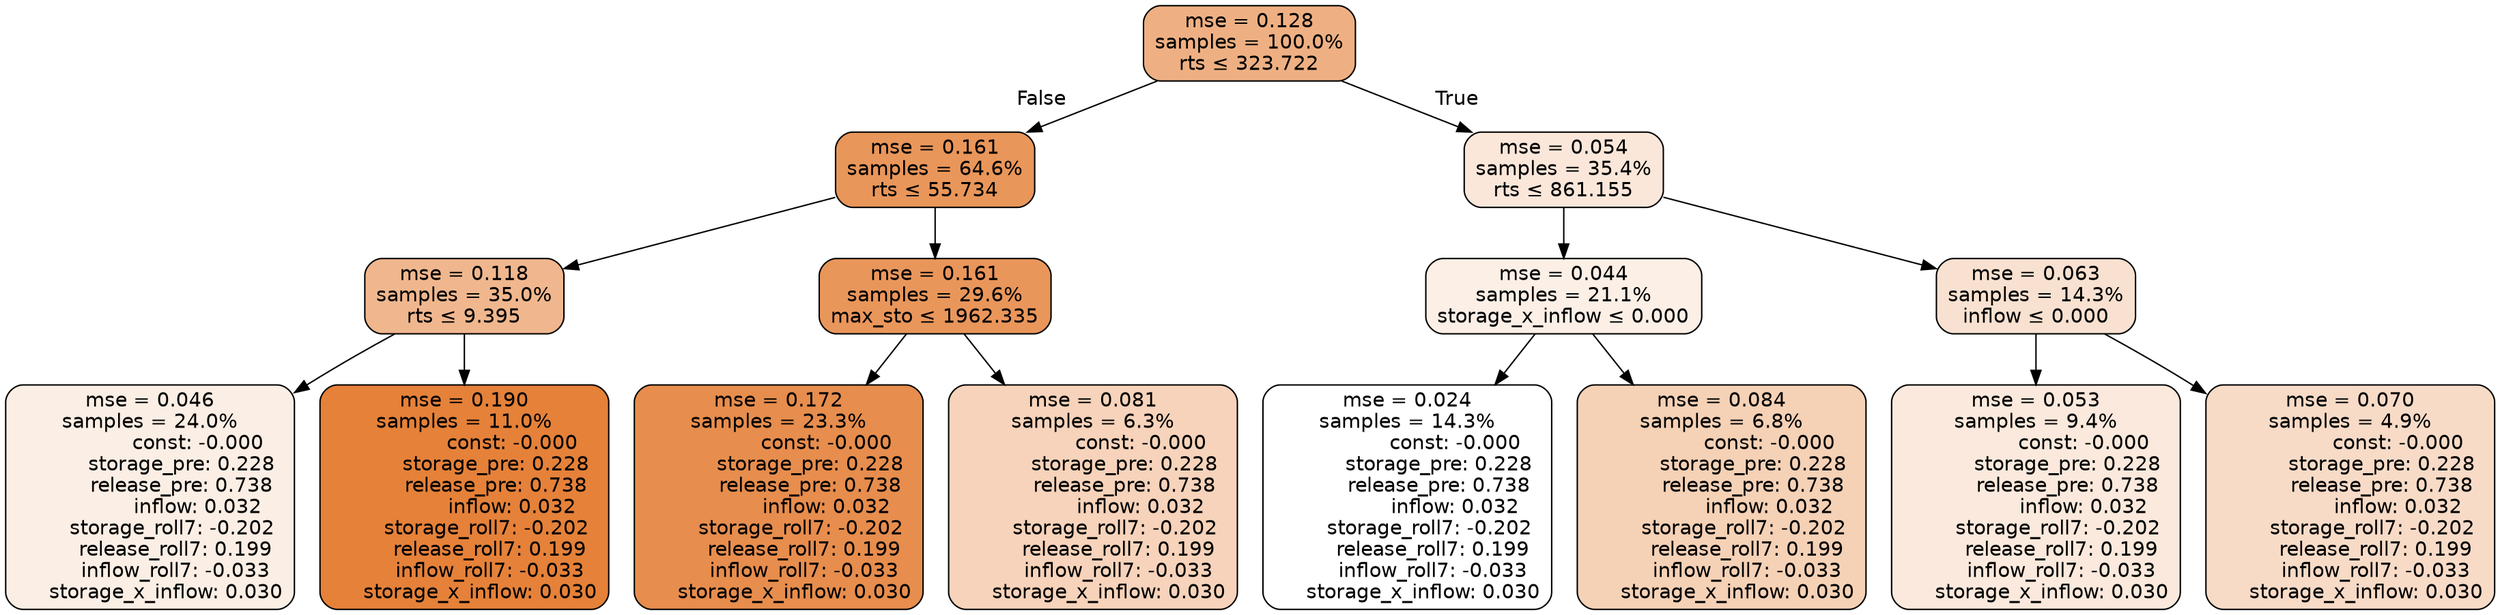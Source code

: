 digraph tree {
node [shape=rectangle, style="filled, rounded", color="black", fontname=helvetica] ;
edge [fontname=helvetica] ;
	"0" [label="mse = 0.128
samples = 100.0%
rts &le; 323.722", fillcolor="#eeb083"]
	"1" [label="mse = 0.161
samples = 64.6%
rts &le; 55.734", fillcolor="#e9965a"]
	"2" [label="mse = 0.118
samples = 35.0%
rts &le; 9.395", fillcolor="#f0b78e"]
	"3" [label="mse = 0.046
samples = 24.0%
               const: -0.000
          storage_pre: 0.228
          release_pre: 0.738
               inflow: 0.032
       storage_roll7: -0.202
        release_roll7: 0.199
        inflow_roll7: -0.033
     storage_x_inflow: 0.030", fillcolor="#fbeee4"]
	"4" [label="mse = 0.190
samples = 11.0%
               const: -0.000
          storage_pre: 0.228
          release_pre: 0.738
               inflow: 0.032
       storage_roll7: -0.202
        release_roll7: 0.199
        inflow_roll7: -0.033
     storage_x_inflow: 0.030", fillcolor="#e58139"]
	"5" [label="mse = 0.161
samples = 29.6%
max_sto &le; 1962.335", fillcolor="#e9965b"]
	"6" [label="mse = 0.172
samples = 23.3%
               const: -0.000
          storage_pre: 0.228
          release_pre: 0.738
               inflow: 0.032
       storage_roll7: -0.202
        release_roll7: 0.199
        inflow_roll7: -0.033
     storage_x_inflow: 0.030", fillcolor="#e78d4d"]
	"7" [label="mse = 0.081
samples = 6.3%
               const: -0.000
          storage_pre: 0.228
          release_pre: 0.738
               inflow: 0.032
       storage_roll7: -0.202
        release_roll7: 0.199
        inflow_roll7: -0.033
     storage_x_inflow: 0.030", fillcolor="#f6d3ba"]
	"8" [label="mse = 0.054
samples = 35.4%
rts &le; 861.155", fillcolor="#fae7da"]
	"9" [label="mse = 0.044
samples = 21.1%
storage_x_inflow &le; 0.000", fillcolor="#fbefe6"]
	"10" [label="mse = 0.024
samples = 14.3%
               const: -0.000
          storage_pre: 0.228
          release_pre: 0.738
               inflow: 0.032
       storage_roll7: -0.202
        release_roll7: 0.199
        inflow_roll7: -0.033
     storage_x_inflow: 0.030", fillcolor="#ffffff"]
	"11" [label="mse = 0.084
samples = 6.8%
               const: -0.000
          storage_pre: 0.228
          release_pre: 0.738
               inflow: 0.032
       storage_roll7: -0.202
        release_roll7: 0.199
        inflow_roll7: -0.033
     storage_x_inflow: 0.030", fillcolor="#f5d1b6"]
	"12" [label="mse = 0.063
samples = 14.3%
inflow &le; 0.000", fillcolor="#f8e1d0"]
	"13" [label="mse = 0.053
samples = 9.4%
               const: -0.000
          storage_pre: 0.228
          release_pre: 0.738
               inflow: 0.032
       storage_roll7: -0.202
        release_roll7: 0.199
        inflow_roll7: -0.033
     storage_x_inflow: 0.030", fillcolor="#fae9dc"]
	"14" [label="mse = 0.070
samples = 4.9%
               const: -0.000
          storage_pre: 0.228
          release_pre: 0.738
               inflow: 0.032
       storage_roll7: -0.202
        release_roll7: 0.199
        inflow_roll7: -0.033
     storage_x_inflow: 0.030", fillcolor="#f7dbc7"]

	"0" -> "1" [labeldistance=2.5, labelangle=45, headlabel="False"]
	"1" -> "2"
	"2" -> "3"
	"2" -> "4"
	"1" -> "5"
	"5" -> "6"
	"5" -> "7"
	"0" -> "8" [labeldistance=2.5, labelangle=-45, headlabel="True"]
	"8" -> "9"
	"9" -> "10"
	"9" -> "11"
	"8" -> "12"
	"12" -> "13"
	"12" -> "14"
}
